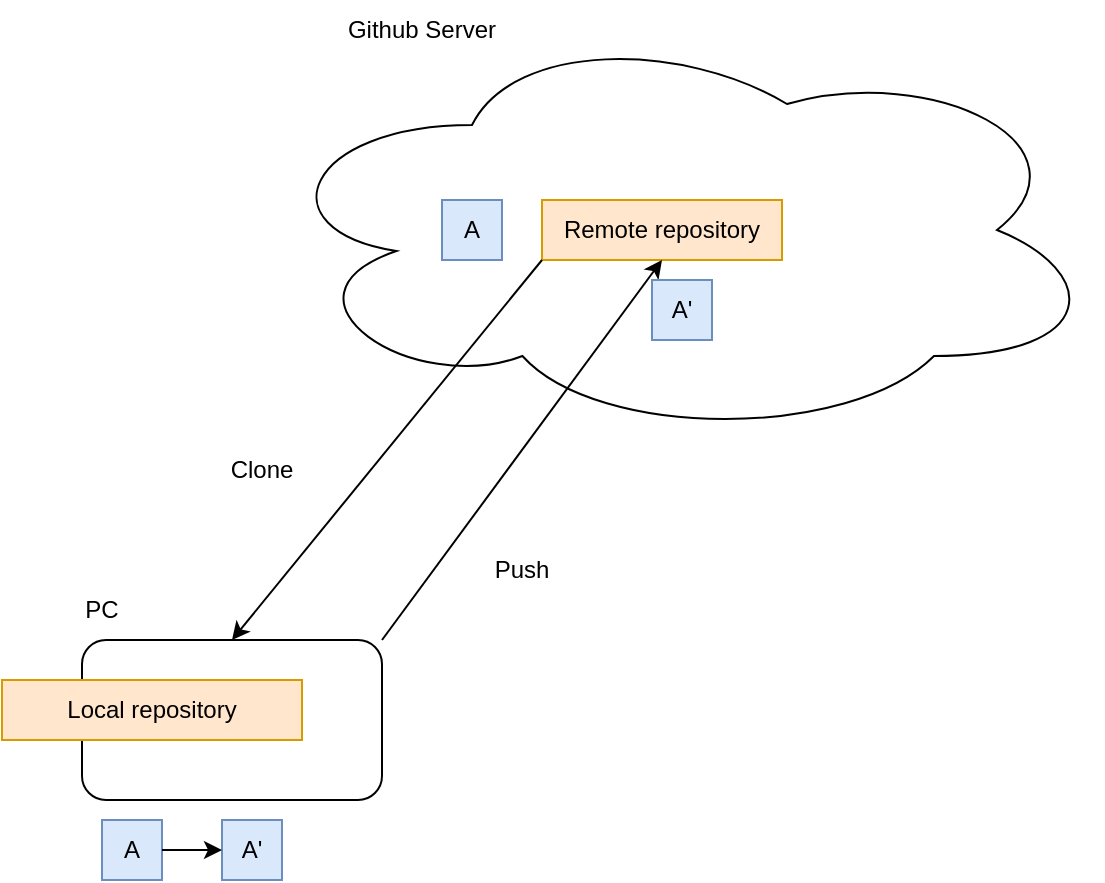 <mxfile version="20.3.0" type="device"><diagram id="TQMbc2ity9MFUIyf3p5-" name="페이지-1"><mxGraphModel dx="1038" dy="579" grid="1" gridSize="10" guides="1" tooltips="1" connect="1" arrows="1" fold="1" page="1" pageScale="1" pageWidth="827" pageHeight="1169" math="0" shadow="0"><root><mxCell id="0"/><mxCell id="1" parent="0"/><mxCell id="tScq0FGJ-Dm8tesg6IKB-1" value="" style="ellipse;shape=cloud;whiteSpace=wrap;html=1;" parent="1" vertex="1"><mxGeometry x="170" y="50" width="420" height="210" as="geometry"/></mxCell><mxCell id="tScq0FGJ-Dm8tesg6IKB-2" value="Github Server" style="text;html=1;strokeColor=none;fillColor=none;align=center;verticalAlign=middle;whiteSpace=wrap;rounded=0;" parent="1" vertex="1"><mxGeometry x="190" y="40" width="120" height="30" as="geometry"/></mxCell><mxCell id="tScq0FGJ-Dm8tesg6IKB-3" value="Remote repository" style="text;html=1;strokeColor=#d79b00;fillColor=#ffe6cc;align=center;verticalAlign=middle;whiteSpace=wrap;rounded=0;" parent="1" vertex="1"><mxGeometry x="310" y="140" width="120" height="30" as="geometry"/></mxCell><mxCell id="tScq0FGJ-Dm8tesg6IKB-4" value="" style="rounded=1;whiteSpace=wrap;html=1;" parent="1" vertex="1"><mxGeometry x="80" y="360" width="150" height="80" as="geometry"/></mxCell><mxCell id="tScq0FGJ-Dm8tesg6IKB-5" value="PC" style="text;html=1;strokeColor=none;fillColor=none;align=center;verticalAlign=middle;whiteSpace=wrap;rounded=0;" parent="1" vertex="1"><mxGeometry x="60" y="330" width="60" height="30" as="geometry"/></mxCell><mxCell id="tScq0FGJ-Dm8tesg6IKB-6" value="" style="endArrow=classic;html=1;rounded=0;exitX=0;exitY=1;exitDx=0;exitDy=0;entryX=0.5;entryY=0;entryDx=0;entryDy=0;" parent="1" source="tScq0FGJ-Dm8tesg6IKB-3" target="tScq0FGJ-Dm8tesg6IKB-4" edge="1"><mxGeometry width="50" height="50" relative="1" as="geometry"><mxPoint x="500" y="350" as="sourcePoint"/><mxPoint x="550" y="300" as="targetPoint"/></mxGeometry></mxCell><mxCell id="tScq0FGJ-Dm8tesg6IKB-7" value="Clone" style="text;html=1;strokeColor=none;fillColor=none;align=center;verticalAlign=middle;whiteSpace=wrap;rounded=0;" parent="1" vertex="1"><mxGeometry x="140" y="260" width="60" height="30" as="geometry"/></mxCell><mxCell id="tScq0FGJ-Dm8tesg6IKB-9" value="Local repository" style="text;html=1;strokeColor=#d79b00;fillColor=#ffe6cc;align=center;verticalAlign=middle;whiteSpace=wrap;rounded=0;" parent="1" vertex="1"><mxGeometry x="40" y="380" width="150" height="30" as="geometry"/></mxCell><mxCell id="tScq0FGJ-Dm8tesg6IKB-11" value="" style="endArrow=classic;html=1;rounded=0;exitX=1;exitY=0;exitDx=0;exitDy=0;entryX=0.5;entryY=1;entryDx=0;entryDy=0;" parent="1" source="tScq0FGJ-Dm8tesg6IKB-4" target="tScq0FGJ-Dm8tesg6IKB-3" edge="1"><mxGeometry width="50" height="50" relative="1" as="geometry"><mxPoint x="590" y="360" as="sourcePoint"/><mxPoint x="640" y="310" as="targetPoint"/></mxGeometry></mxCell><mxCell id="tScq0FGJ-Dm8tesg6IKB-12" value="A" style="text;html=1;strokeColor=#6c8ebf;fillColor=#dae8fc;align=center;verticalAlign=middle;whiteSpace=wrap;rounded=0;" parent="1" vertex="1"><mxGeometry x="260" y="140" width="30" height="30" as="geometry"/></mxCell><mxCell id="tScq0FGJ-Dm8tesg6IKB-13" value="A" style="text;html=1;strokeColor=#6c8ebf;fillColor=#dae8fc;align=center;verticalAlign=middle;whiteSpace=wrap;rounded=0;" parent="1" vertex="1"><mxGeometry x="90" y="450" width="30" height="30" as="geometry"/></mxCell><mxCell id="tScq0FGJ-Dm8tesg6IKB-14" value="A'" style="text;html=1;strokeColor=#6c8ebf;fillColor=#dae8fc;align=center;verticalAlign=middle;whiteSpace=wrap;rounded=0;" parent="1" vertex="1"><mxGeometry x="150" y="450" width="30" height="30" as="geometry"/></mxCell><mxCell id="tScq0FGJ-Dm8tesg6IKB-15" value="" style="endArrow=classic;html=1;rounded=0;exitX=1;exitY=0.5;exitDx=0;exitDy=0;entryX=0;entryY=0.5;entryDx=0;entryDy=0;" parent="1" source="tScq0FGJ-Dm8tesg6IKB-13" target="tScq0FGJ-Dm8tesg6IKB-14" edge="1"><mxGeometry width="50" height="50" relative="1" as="geometry"><mxPoint x="590" y="360" as="sourcePoint"/><mxPoint x="640" y="310" as="targetPoint"/></mxGeometry></mxCell><mxCell id="tScq0FGJ-Dm8tesg6IKB-17" value="A'" style="text;html=1;strokeColor=#6c8ebf;fillColor=#dae8fc;align=center;verticalAlign=middle;whiteSpace=wrap;rounded=0;" parent="1" vertex="1"><mxGeometry x="365" y="180" width="30" height="30" as="geometry"/></mxCell><mxCell id="eOkm2L6R0iQHokYfdRlv-1" value="Push" style="text;html=1;strokeColor=none;fillColor=none;align=center;verticalAlign=middle;whiteSpace=wrap;rounded=0;" vertex="1" parent="1"><mxGeometry x="270" y="310" width="60" height="30" as="geometry"/></mxCell></root></mxGraphModel></diagram></mxfile>